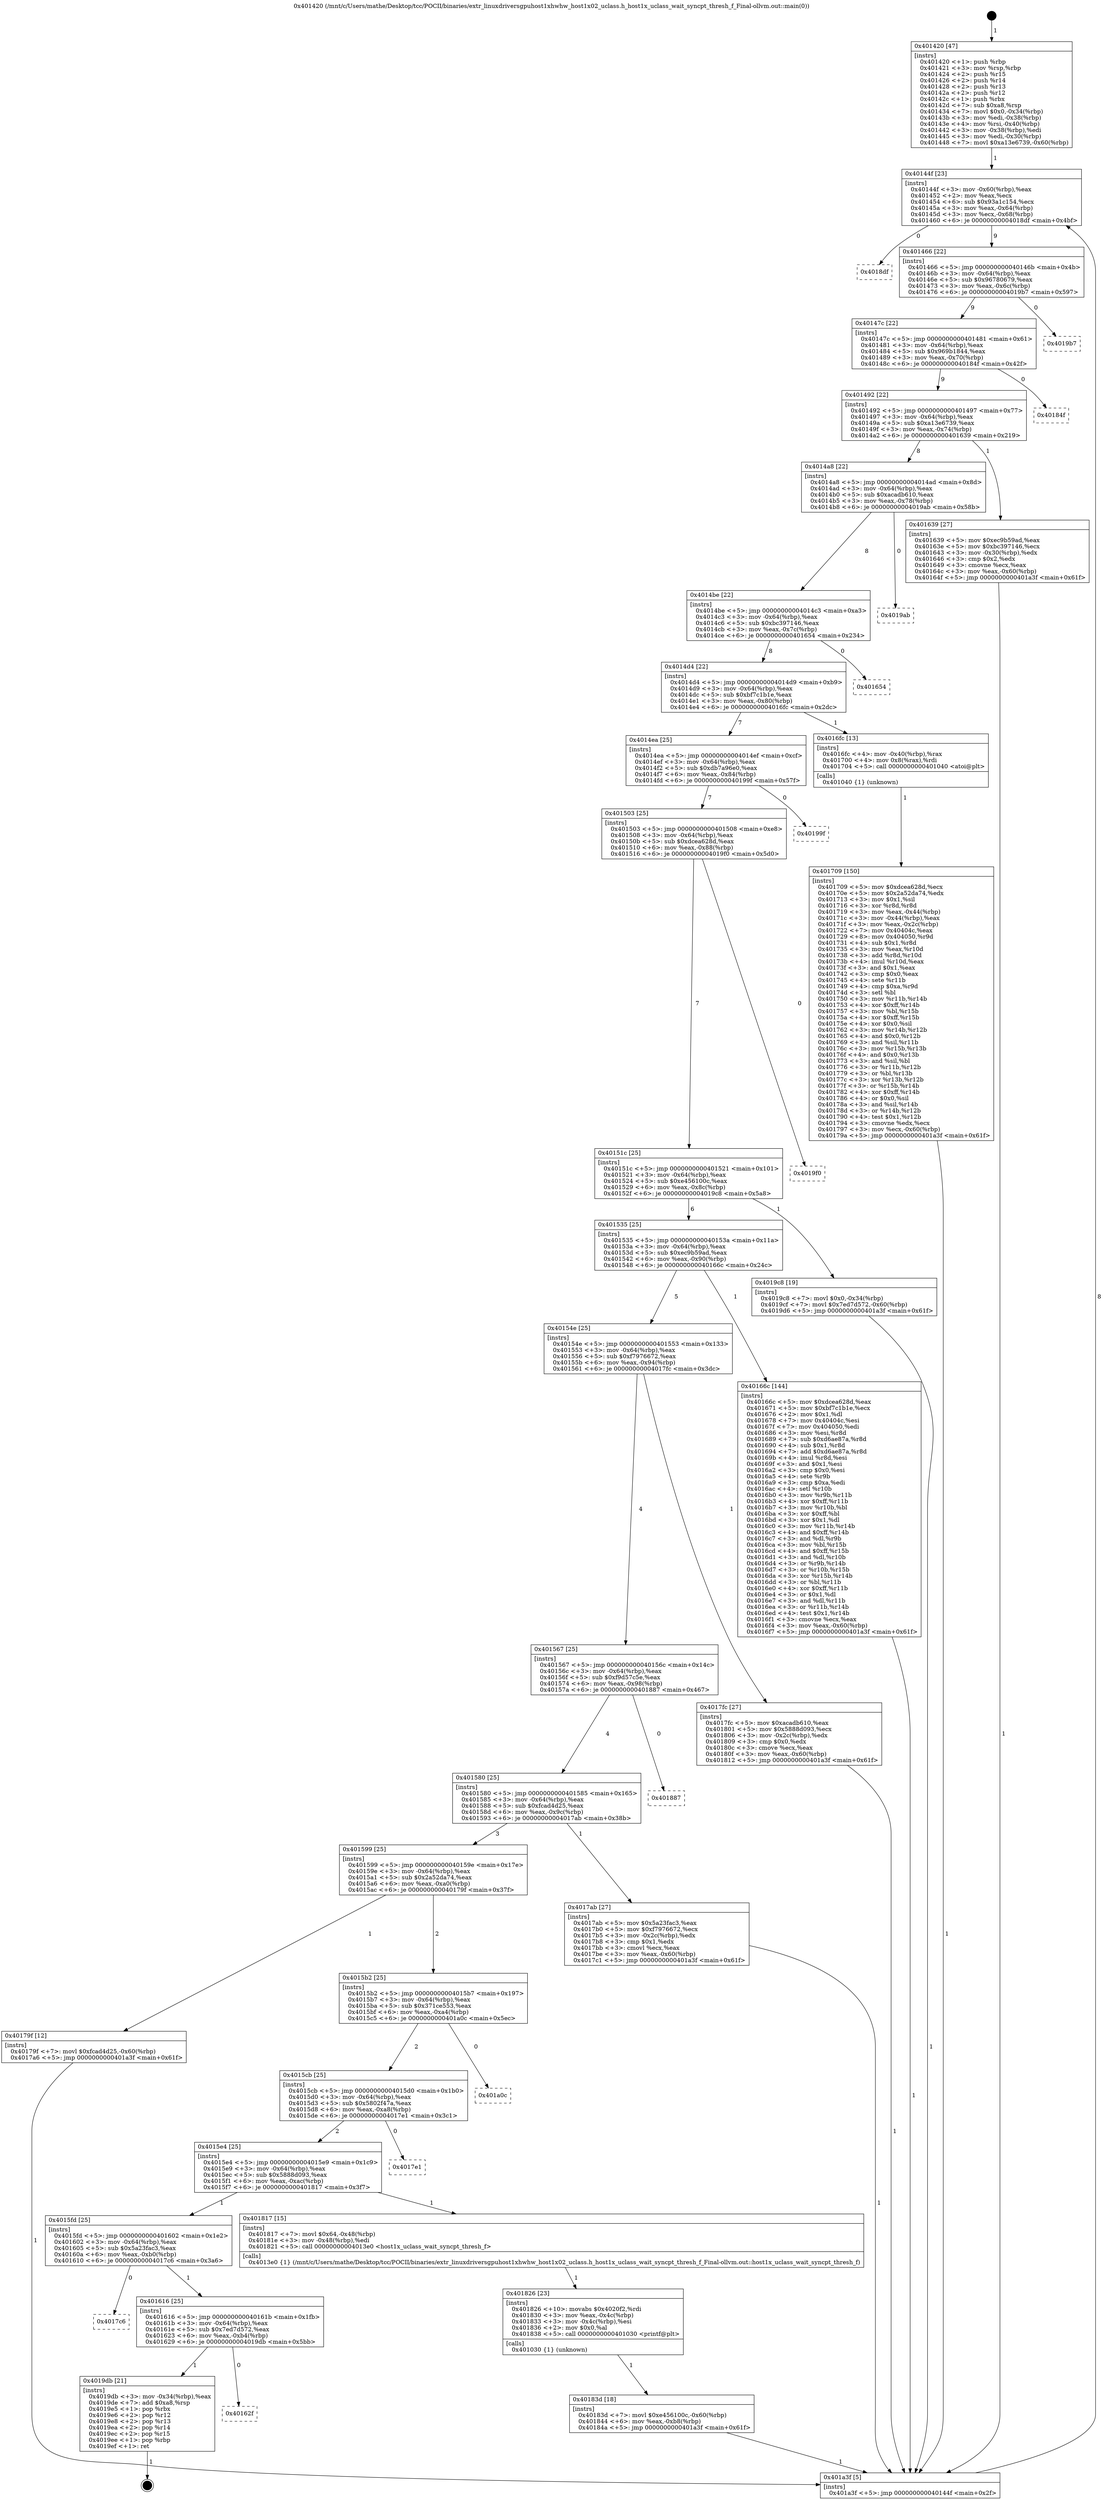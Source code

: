 digraph "0x401420" {
  label = "0x401420 (/mnt/c/Users/mathe/Desktop/tcc/POCII/binaries/extr_linuxdriversgpuhost1xhwhw_host1x02_uclass.h_host1x_uclass_wait_syncpt_thresh_f_Final-ollvm.out::main(0))"
  labelloc = "t"
  node[shape=record]

  Entry [label="",width=0.3,height=0.3,shape=circle,fillcolor=black,style=filled]
  "0x40144f" [label="{
     0x40144f [23]\l
     | [instrs]\l
     &nbsp;&nbsp;0x40144f \<+3\>: mov -0x60(%rbp),%eax\l
     &nbsp;&nbsp;0x401452 \<+2\>: mov %eax,%ecx\l
     &nbsp;&nbsp;0x401454 \<+6\>: sub $0x93a1c154,%ecx\l
     &nbsp;&nbsp;0x40145a \<+3\>: mov %eax,-0x64(%rbp)\l
     &nbsp;&nbsp;0x40145d \<+3\>: mov %ecx,-0x68(%rbp)\l
     &nbsp;&nbsp;0x401460 \<+6\>: je 00000000004018df \<main+0x4bf\>\l
  }"]
  "0x4018df" [label="{
     0x4018df\l
  }", style=dashed]
  "0x401466" [label="{
     0x401466 [22]\l
     | [instrs]\l
     &nbsp;&nbsp;0x401466 \<+5\>: jmp 000000000040146b \<main+0x4b\>\l
     &nbsp;&nbsp;0x40146b \<+3\>: mov -0x64(%rbp),%eax\l
     &nbsp;&nbsp;0x40146e \<+5\>: sub $0x96780679,%eax\l
     &nbsp;&nbsp;0x401473 \<+3\>: mov %eax,-0x6c(%rbp)\l
     &nbsp;&nbsp;0x401476 \<+6\>: je 00000000004019b7 \<main+0x597\>\l
  }"]
  Exit [label="",width=0.3,height=0.3,shape=circle,fillcolor=black,style=filled,peripheries=2]
  "0x4019b7" [label="{
     0x4019b7\l
  }", style=dashed]
  "0x40147c" [label="{
     0x40147c [22]\l
     | [instrs]\l
     &nbsp;&nbsp;0x40147c \<+5\>: jmp 0000000000401481 \<main+0x61\>\l
     &nbsp;&nbsp;0x401481 \<+3\>: mov -0x64(%rbp),%eax\l
     &nbsp;&nbsp;0x401484 \<+5\>: sub $0x969b1844,%eax\l
     &nbsp;&nbsp;0x401489 \<+3\>: mov %eax,-0x70(%rbp)\l
     &nbsp;&nbsp;0x40148c \<+6\>: je 000000000040184f \<main+0x42f\>\l
  }"]
  "0x40162f" [label="{
     0x40162f\l
  }", style=dashed]
  "0x40184f" [label="{
     0x40184f\l
  }", style=dashed]
  "0x401492" [label="{
     0x401492 [22]\l
     | [instrs]\l
     &nbsp;&nbsp;0x401492 \<+5\>: jmp 0000000000401497 \<main+0x77\>\l
     &nbsp;&nbsp;0x401497 \<+3\>: mov -0x64(%rbp),%eax\l
     &nbsp;&nbsp;0x40149a \<+5\>: sub $0xa13e6739,%eax\l
     &nbsp;&nbsp;0x40149f \<+3\>: mov %eax,-0x74(%rbp)\l
     &nbsp;&nbsp;0x4014a2 \<+6\>: je 0000000000401639 \<main+0x219\>\l
  }"]
  "0x4019db" [label="{
     0x4019db [21]\l
     | [instrs]\l
     &nbsp;&nbsp;0x4019db \<+3\>: mov -0x34(%rbp),%eax\l
     &nbsp;&nbsp;0x4019de \<+7\>: add $0xa8,%rsp\l
     &nbsp;&nbsp;0x4019e5 \<+1\>: pop %rbx\l
     &nbsp;&nbsp;0x4019e6 \<+2\>: pop %r12\l
     &nbsp;&nbsp;0x4019e8 \<+2\>: pop %r13\l
     &nbsp;&nbsp;0x4019ea \<+2\>: pop %r14\l
     &nbsp;&nbsp;0x4019ec \<+2\>: pop %r15\l
     &nbsp;&nbsp;0x4019ee \<+1\>: pop %rbp\l
     &nbsp;&nbsp;0x4019ef \<+1\>: ret\l
  }"]
  "0x401639" [label="{
     0x401639 [27]\l
     | [instrs]\l
     &nbsp;&nbsp;0x401639 \<+5\>: mov $0xec9b59ad,%eax\l
     &nbsp;&nbsp;0x40163e \<+5\>: mov $0xbc397146,%ecx\l
     &nbsp;&nbsp;0x401643 \<+3\>: mov -0x30(%rbp),%edx\l
     &nbsp;&nbsp;0x401646 \<+3\>: cmp $0x2,%edx\l
     &nbsp;&nbsp;0x401649 \<+3\>: cmovne %ecx,%eax\l
     &nbsp;&nbsp;0x40164c \<+3\>: mov %eax,-0x60(%rbp)\l
     &nbsp;&nbsp;0x40164f \<+5\>: jmp 0000000000401a3f \<main+0x61f\>\l
  }"]
  "0x4014a8" [label="{
     0x4014a8 [22]\l
     | [instrs]\l
     &nbsp;&nbsp;0x4014a8 \<+5\>: jmp 00000000004014ad \<main+0x8d\>\l
     &nbsp;&nbsp;0x4014ad \<+3\>: mov -0x64(%rbp),%eax\l
     &nbsp;&nbsp;0x4014b0 \<+5\>: sub $0xacadb610,%eax\l
     &nbsp;&nbsp;0x4014b5 \<+3\>: mov %eax,-0x78(%rbp)\l
     &nbsp;&nbsp;0x4014b8 \<+6\>: je 00000000004019ab \<main+0x58b\>\l
  }"]
  "0x401a3f" [label="{
     0x401a3f [5]\l
     | [instrs]\l
     &nbsp;&nbsp;0x401a3f \<+5\>: jmp 000000000040144f \<main+0x2f\>\l
  }"]
  "0x401420" [label="{
     0x401420 [47]\l
     | [instrs]\l
     &nbsp;&nbsp;0x401420 \<+1\>: push %rbp\l
     &nbsp;&nbsp;0x401421 \<+3\>: mov %rsp,%rbp\l
     &nbsp;&nbsp;0x401424 \<+2\>: push %r15\l
     &nbsp;&nbsp;0x401426 \<+2\>: push %r14\l
     &nbsp;&nbsp;0x401428 \<+2\>: push %r13\l
     &nbsp;&nbsp;0x40142a \<+2\>: push %r12\l
     &nbsp;&nbsp;0x40142c \<+1\>: push %rbx\l
     &nbsp;&nbsp;0x40142d \<+7\>: sub $0xa8,%rsp\l
     &nbsp;&nbsp;0x401434 \<+7\>: movl $0x0,-0x34(%rbp)\l
     &nbsp;&nbsp;0x40143b \<+3\>: mov %edi,-0x38(%rbp)\l
     &nbsp;&nbsp;0x40143e \<+4\>: mov %rsi,-0x40(%rbp)\l
     &nbsp;&nbsp;0x401442 \<+3\>: mov -0x38(%rbp),%edi\l
     &nbsp;&nbsp;0x401445 \<+3\>: mov %edi,-0x30(%rbp)\l
     &nbsp;&nbsp;0x401448 \<+7\>: movl $0xa13e6739,-0x60(%rbp)\l
  }"]
  "0x401616" [label="{
     0x401616 [25]\l
     | [instrs]\l
     &nbsp;&nbsp;0x401616 \<+5\>: jmp 000000000040161b \<main+0x1fb\>\l
     &nbsp;&nbsp;0x40161b \<+3\>: mov -0x64(%rbp),%eax\l
     &nbsp;&nbsp;0x40161e \<+5\>: sub $0x7ed7d572,%eax\l
     &nbsp;&nbsp;0x401623 \<+6\>: mov %eax,-0xb4(%rbp)\l
     &nbsp;&nbsp;0x401629 \<+6\>: je 00000000004019db \<main+0x5bb\>\l
  }"]
  "0x4019ab" [label="{
     0x4019ab\l
  }", style=dashed]
  "0x4014be" [label="{
     0x4014be [22]\l
     | [instrs]\l
     &nbsp;&nbsp;0x4014be \<+5\>: jmp 00000000004014c3 \<main+0xa3\>\l
     &nbsp;&nbsp;0x4014c3 \<+3\>: mov -0x64(%rbp),%eax\l
     &nbsp;&nbsp;0x4014c6 \<+5\>: sub $0xbc397146,%eax\l
     &nbsp;&nbsp;0x4014cb \<+3\>: mov %eax,-0x7c(%rbp)\l
     &nbsp;&nbsp;0x4014ce \<+6\>: je 0000000000401654 \<main+0x234\>\l
  }"]
  "0x4017c6" [label="{
     0x4017c6\l
  }", style=dashed]
  "0x401654" [label="{
     0x401654\l
  }", style=dashed]
  "0x4014d4" [label="{
     0x4014d4 [22]\l
     | [instrs]\l
     &nbsp;&nbsp;0x4014d4 \<+5\>: jmp 00000000004014d9 \<main+0xb9\>\l
     &nbsp;&nbsp;0x4014d9 \<+3\>: mov -0x64(%rbp),%eax\l
     &nbsp;&nbsp;0x4014dc \<+5\>: sub $0xbf7c1b1e,%eax\l
     &nbsp;&nbsp;0x4014e1 \<+3\>: mov %eax,-0x80(%rbp)\l
     &nbsp;&nbsp;0x4014e4 \<+6\>: je 00000000004016fc \<main+0x2dc\>\l
  }"]
  "0x40183d" [label="{
     0x40183d [18]\l
     | [instrs]\l
     &nbsp;&nbsp;0x40183d \<+7\>: movl $0xe456100c,-0x60(%rbp)\l
     &nbsp;&nbsp;0x401844 \<+6\>: mov %eax,-0xb8(%rbp)\l
     &nbsp;&nbsp;0x40184a \<+5\>: jmp 0000000000401a3f \<main+0x61f\>\l
  }"]
  "0x4016fc" [label="{
     0x4016fc [13]\l
     | [instrs]\l
     &nbsp;&nbsp;0x4016fc \<+4\>: mov -0x40(%rbp),%rax\l
     &nbsp;&nbsp;0x401700 \<+4\>: mov 0x8(%rax),%rdi\l
     &nbsp;&nbsp;0x401704 \<+5\>: call 0000000000401040 \<atoi@plt\>\l
     | [calls]\l
     &nbsp;&nbsp;0x401040 \{1\} (unknown)\l
  }"]
  "0x4014ea" [label="{
     0x4014ea [25]\l
     | [instrs]\l
     &nbsp;&nbsp;0x4014ea \<+5\>: jmp 00000000004014ef \<main+0xcf\>\l
     &nbsp;&nbsp;0x4014ef \<+3\>: mov -0x64(%rbp),%eax\l
     &nbsp;&nbsp;0x4014f2 \<+5\>: sub $0xdb7a96e0,%eax\l
     &nbsp;&nbsp;0x4014f7 \<+6\>: mov %eax,-0x84(%rbp)\l
     &nbsp;&nbsp;0x4014fd \<+6\>: je 000000000040199f \<main+0x57f\>\l
  }"]
  "0x401826" [label="{
     0x401826 [23]\l
     | [instrs]\l
     &nbsp;&nbsp;0x401826 \<+10\>: movabs $0x4020f2,%rdi\l
     &nbsp;&nbsp;0x401830 \<+3\>: mov %eax,-0x4c(%rbp)\l
     &nbsp;&nbsp;0x401833 \<+3\>: mov -0x4c(%rbp),%esi\l
     &nbsp;&nbsp;0x401836 \<+2\>: mov $0x0,%al\l
     &nbsp;&nbsp;0x401838 \<+5\>: call 0000000000401030 \<printf@plt\>\l
     | [calls]\l
     &nbsp;&nbsp;0x401030 \{1\} (unknown)\l
  }"]
  "0x40199f" [label="{
     0x40199f\l
  }", style=dashed]
  "0x401503" [label="{
     0x401503 [25]\l
     | [instrs]\l
     &nbsp;&nbsp;0x401503 \<+5\>: jmp 0000000000401508 \<main+0xe8\>\l
     &nbsp;&nbsp;0x401508 \<+3\>: mov -0x64(%rbp),%eax\l
     &nbsp;&nbsp;0x40150b \<+5\>: sub $0xdcea628d,%eax\l
     &nbsp;&nbsp;0x401510 \<+6\>: mov %eax,-0x88(%rbp)\l
     &nbsp;&nbsp;0x401516 \<+6\>: je 00000000004019f0 \<main+0x5d0\>\l
  }"]
  "0x4015fd" [label="{
     0x4015fd [25]\l
     | [instrs]\l
     &nbsp;&nbsp;0x4015fd \<+5\>: jmp 0000000000401602 \<main+0x1e2\>\l
     &nbsp;&nbsp;0x401602 \<+3\>: mov -0x64(%rbp),%eax\l
     &nbsp;&nbsp;0x401605 \<+5\>: sub $0x5a23fac3,%eax\l
     &nbsp;&nbsp;0x40160a \<+6\>: mov %eax,-0xb0(%rbp)\l
     &nbsp;&nbsp;0x401610 \<+6\>: je 00000000004017c6 \<main+0x3a6\>\l
  }"]
  "0x4019f0" [label="{
     0x4019f0\l
  }", style=dashed]
  "0x40151c" [label="{
     0x40151c [25]\l
     | [instrs]\l
     &nbsp;&nbsp;0x40151c \<+5\>: jmp 0000000000401521 \<main+0x101\>\l
     &nbsp;&nbsp;0x401521 \<+3\>: mov -0x64(%rbp),%eax\l
     &nbsp;&nbsp;0x401524 \<+5\>: sub $0xe456100c,%eax\l
     &nbsp;&nbsp;0x401529 \<+6\>: mov %eax,-0x8c(%rbp)\l
     &nbsp;&nbsp;0x40152f \<+6\>: je 00000000004019c8 \<main+0x5a8\>\l
  }"]
  "0x401817" [label="{
     0x401817 [15]\l
     | [instrs]\l
     &nbsp;&nbsp;0x401817 \<+7\>: movl $0x64,-0x48(%rbp)\l
     &nbsp;&nbsp;0x40181e \<+3\>: mov -0x48(%rbp),%edi\l
     &nbsp;&nbsp;0x401821 \<+5\>: call 00000000004013e0 \<host1x_uclass_wait_syncpt_thresh_f\>\l
     | [calls]\l
     &nbsp;&nbsp;0x4013e0 \{1\} (/mnt/c/Users/mathe/Desktop/tcc/POCII/binaries/extr_linuxdriversgpuhost1xhwhw_host1x02_uclass.h_host1x_uclass_wait_syncpt_thresh_f_Final-ollvm.out::host1x_uclass_wait_syncpt_thresh_f)\l
  }"]
  "0x4019c8" [label="{
     0x4019c8 [19]\l
     | [instrs]\l
     &nbsp;&nbsp;0x4019c8 \<+7\>: movl $0x0,-0x34(%rbp)\l
     &nbsp;&nbsp;0x4019cf \<+7\>: movl $0x7ed7d572,-0x60(%rbp)\l
     &nbsp;&nbsp;0x4019d6 \<+5\>: jmp 0000000000401a3f \<main+0x61f\>\l
  }"]
  "0x401535" [label="{
     0x401535 [25]\l
     | [instrs]\l
     &nbsp;&nbsp;0x401535 \<+5\>: jmp 000000000040153a \<main+0x11a\>\l
     &nbsp;&nbsp;0x40153a \<+3\>: mov -0x64(%rbp),%eax\l
     &nbsp;&nbsp;0x40153d \<+5\>: sub $0xec9b59ad,%eax\l
     &nbsp;&nbsp;0x401542 \<+6\>: mov %eax,-0x90(%rbp)\l
     &nbsp;&nbsp;0x401548 \<+6\>: je 000000000040166c \<main+0x24c\>\l
  }"]
  "0x4015e4" [label="{
     0x4015e4 [25]\l
     | [instrs]\l
     &nbsp;&nbsp;0x4015e4 \<+5\>: jmp 00000000004015e9 \<main+0x1c9\>\l
     &nbsp;&nbsp;0x4015e9 \<+3\>: mov -0x64(%rbp),%eax\l
     &nbsp;&nbsp;0x4015ec \<+5\>: sub $0x5888d093,%eax\l
     &nbsp;&nbsp;0x4015f1 \<+6\>: mov %eax,-0xac(%rbp)\l
     &nbsp;&nbsp;0x4015f7 \<+6\>: je 0000000000401817 \<main+0x3f7\>\l
  }"]
  "0x40166c" [label="{
     0x40166c [144]\l
     | [instrs]\l
     &nbsp;&nbsp;0x40166c \<+5\>: mov $0xdcea628d,%eax\l
     &nbsp;&nbsp;0x401671 \<+5\>: mov $0xbf7c1b1e,%ecx\l
     &nbsp;&nbsp;0x401676 \<+2\>: mov $0x1,%dl\l
     &nbsp;&nbsp;0x401678 \<+7\>: mov 0x40404c,%esi\l
     &nbsp;&nbsp;0x40167f \<+7\>: mov 0x404050,%edi\l
     &nbsp;&nbsp;0x401686 \<+3\>: mov %esi,%r8d\l
     &nbsp;&nbsp;0x401689 \<+7\>: sub $0xd6ae87a,%r8d\l
     &nbsp;&nbsp;0x401690 \<+4\>: sub $0x1,%r8d\l
     &nbsp;&nbsp;0x401694 \<+7\>: add $0xd6ae87a,%r8d\l
     &nbsp;&nbsp;0x40169b \<+4\>: imul %r8d,%esi\l
     &nbsp;&nbsp;0x40169f \<+3\>: and $0x1,%esi\l
     &nbsp;&nbsp;0x4016a2 \<+3\>: cmp $0x0,%esi\l
     &nbsp;&nbsp;0x4016a5 \<+4\>: sete %r9b\l
     &nbsp;&nbsp;0x4016a9 \<+3\>: cmp $0xa,%edi\l
     &nbsp;&nbsp;0x4016ac \<+4\>: setl %r10b\l
     &nbsp;&nbsp;0x4016b0 \<+3\>: mov %r9b,%r11b\l
     &nbsp;&nbsp;0x4016b3 \<+4\>: xor $0xff,%r11b\l
     &nbsp;&nbsp;0x4016b7 \<+3\>: mov %r10b,%bl\l
     &nbsp;&nbsp;0x4016ba \<+3\>: xor $0xff,%bl\l
     &nbsp;&nbsp;0x4016bd \<+3\>: xor $0x1,%dl\l
     &nbsp;&nbsp;0x4016c0 \<+3\>: mov %r11b,%r14b\l
     &nbsp;&nbsp;0x4016c3 \<+4\>: and $0xff,%r14b\l
     &nbsp;&nbsp;0x4016c7 \<+3\>: and %dl,%r9b\l
     &nbsp;&nbsp;0x4016ca \<+3\>: mov %bl,%r15b\l
     &nbsp;&nbsp;0x4016cd \<+4\>: and $0xff,%r15b\l
     &nbsp;&nbsp;0x4016d1 \<+3\>: and %dl,%r10b\l
     &nbsp;&nbsp;0x4016d4 \<+3\>: or %r9b,%r14b\l
     &nbsp;&nbsp;0x4016d7 \<+3\>: or %r10b,%r15b\l
     &nbsp;&nbsp;0x4016da \<+3\>: xor %r15b,%r14b\l
     &nbsp;&nbsp;0x4016dd \<+3\>: or %bl,%r11b\l
     &nbsp;&nbsp;0x4016e0 \<+4\>: xor $0xff,%r11b\l
     &nbsp;&nbsp;0x4016e4 \<+3\>: or $0x1,%dl\l
     &nbsp;&nbsp;0x4016e7 \<+3\>: and %dl,%r11b\l
     &nbsp;&nbsp;0x4016ea \<+3\>: or %r11b,%r14b\l
     &nbsp;&nbsp;0x4016ed \<+4\>: test $0x1,%r14b\l
     &nbsp;&nbsp;0x4016f1 \<+3\>: cmovne %ecx,%eax\l
     &nbsp;&nbsp;0x4016f4 \<+3\>: mov %eax,-0x60(%rbp)\l
     &nbsp;&nbsp;0x4016f7 \<+5\>: jmp 0000000000401a3f \<main+0x61f\>\l
  }"]
  "0x40154e" [label="{
     0x40154e [25]\l
     | [instrs]\l
     &nbsp;&nbsp;0x40154e \<+5\>: jmp 0000000000401553 \<main+0x133\>\l
     &nbsp;&nbsp;0x401553 \<+3\>: mov -0x64(%rbp),%eax\l
     &nbsp;&nbsp;0x401556 \<+5\>: sub $0xf7976672,%eax\l
     &nbsp;&nbsp;0x40155b \<+6\>: mov %eax,-0x94(%rbp)\l
     &nbsp;&nbsp;0x401561 \<+6\>: je 00000000004017fc \<main+0x3dc\>\l
  }"]
  "0x401709" [label="{
     0x401709 [150]\l
     | [instrs]\l
     &nbsp;&nbsp;0x401709 \<+5\>: mov $0xdcea628d,%ecx\l
     &nbsp;&nbsp;0x40170e \<+5\>: mov $0x2a52da74,%edx\l
     &nbsp;&nbsp;0x401713 \<+3\>: mov $0x1,%sil\l
     &nbsp;&nbsp;0x401716 \<+3\>: xor %r8d,%r8d\l
     &nbsp;&nbsp;0x401719 \<+3\>: mov %eax,-0x44(%rbp)\l
     &nbsp;&nbsp;0x40171c \<+3\>: mov -0x44(%rbp),%eax\l
     &nbsp;&nbsp;0x40171f \<+3\>: mov %eax,-0x2c(%rbp)\l
     &nbsp;&nbsp;0x401722 \<+7\>: mov 0x40404c,%eax\l
     &nbsp;&nbsp;0x401729 \<+8\>: mov 0x404050,%r9d\l
     &nbsp;&nbsp;0x401731 \<+4\>: sub $0x1,%r8d\l
     &nbsp;&nbsp;0x401735 \<+3\>: mov %eax,%r10d\l
     &nbsp;&nbsp;0x401738 \<+3\>: add %r8d,%r10d\l
     &nbsp;&nbsp;0x40173b \<+4\>: imul %r10d,%eax\l
     &nbsp;&nbsp;0x40173f \<+3\>: and $0x1,%eax\l
     &nbsp;&nbsp;0x401742 \<+3\>: cmp $0x0,%eax\l
     &nbsp;&nbsp;0x401745 \<+4\>: sete %r11b\l
     &nbsp;&nbsp;0x401749 \<+4\>: cmp $0xa,%r9d\l
     &nbsp;&nbsp;0x40174d \<+3\>: setl %bl\l
     &nbsp;&nbsp;0x401750 \<+3\>: mov %r11b,%r14b\l
     &nbsp;&nbsp;0x401753 \<+4\>: xor $0xff,%r14b\l
     &nbsp;&nbsp;0x401757 \<+3\>: mov %bl,%r15b\l
     &nbsp;&nbsp;0x40175a \<+4\>: xor $0xff,%r15b\l
     &nbsp;&nbsp;0x40175e \<+4\>: xor $0x0,%sil\l
     &nbsp;&nbsp;0x401762 \<+3\>: mov %r14b,%r12b\l
     &nbsp;&nbsp;0x401765 \<+4\>: and $0x0,%r12b\l
     &nbsp;&nbsp;0x401769 \<+3\>: and %sil,%r11b\l
     &nbsp;&nbsp;0x40176c \<+3\>: mov %r15b,%r13b\l
     &nbsp;&nbsp;0x40176f \<+4\>: and $0x0,%r13b\l
     &nbsp;&nbsp;0x401773 \<+3\>: and %sil,%bl\l
     &nbsp;&nbsp;0x401776 \<+3\>: or %r11b,%r12b\l
     &nbsp;&nbsp;0x401779 \<+3\>: or %bl,%r13b\l
     &nbsp;&nbsp;0x40177c \<+3\>: xor %r13b,%r12b\l
     &nbsp;&nbsp;0x40177f \<+3\>: or %r15b,%r14b\l
     &nbsp;&nbsp;0x401782 \<+4\>: xor $0xff,%r14b\l
     &nbsp;&nbsp;0x401786 \<+4\>: or $0x0,%sil\l
     &nbsp;&nbsp;0x40178a \<+3\>: and %sil,%r14b\l
     &nbsp;&nbsp;0x40178d \<+3\>: or %r14b,%r12b\l
     &nbsp;&nbsp;0x401790 \<+4\>: test $0x1,%r12b\l
     &nbsp;&nbsp;0x401794 \<+3\>: cmovne %edx,%ecx\l
     &nbsp;&nbsp;0x401797 \<+3\>: mov %ecx,-0x60(%rbp)\l
     &nbsp;&nbsp;0x40179a \<+5\>: jmp 0000000000401a3f \<main+0x61f\>\l
  }"]
  "0x4017e1" [label="{
     0x4017e1\l
  }", style=dashed]
  "0x4017fc" [label="{
     0x4017fc [27]\l
     | [instrs]\l
     &nbsp;&nbsp;0x4017fc \<+5\>: mov $0xacadb610,%eax\l
     &nbsp;&nbsp;0x401801 \<+5\>: mov $0x5888d093,%ecx\l
     &nbsp;&nbsp;0x401806 \<+3\>: mov -0x2c(%rbp),%edx\l
     &nbsp;&nbsp;0x401809 \<+3\>: cmp $0x0,%edx\l
     &nbsp;&nbsp;0x40180c \<+3\>: cmove %ecx,%eax\l
     &nbsp;&nbsp;0x40180f \<+3\>: mov %eax,-0x60(%rbp)\l
     &nbsp;&nbsp;0x401812 \<+5\>: jmp 0000000000401a3f \<main+0x61f\>\l
  }"]
  "0x401567" [label="{
     0x401567 [25]\l
     | [instrs]\l
     &nbsp;&nbsp;0x401567 \<+5\>: jmp 000000000040156c \<main+0x14c\>\l
     &nbsp;&nbsp;0x40156c \<+3\>: mov -0x64(%rbp),%eax\l
     &nbsp;&nbsp;0x40156f \<+5\>: sub $0xf9d57c5e,%eax\l
     &nbsp;&nbsp;0x401574 \<+6\>: mov %eax,-0x98(%rbp)\l
     &nbsp;&nbsp;0x40157a \<+6\>: je 0000000000401887 \<main+0x467\>\l
  }"]
  "0x4015cb" [label="{
     0x4015cb [25]\l
     | [instrs]\l
     &nbsp;&nbsp;0x4015cb \<+5\>: jmp 00000000004015d0 \<main+0x1b0\>\l
     &nbsp;&nbsp;0x4015d0 \<+3\>: mov -0x64(%rbp),%eax\l
     &nbsp;&nbsp;0x4015d3 \<+5\>: sub $0x5802f47a,%eax\l
     &nbsp;&nbsp;0x4015d8 \<+6\>: mov %eax,-0xa8(%rbp)\l
     &nbsp;&nbsp;0x4015de \<+6\>: je 00000000004017e1 \<main+0x3c1\>\l
  }"]
  "0x401887" [label="{
     0x401887\l
  }", style=dashed]
  "0x401580" [label="{
     0x401580 [25]\l
     | [instrs]\l
     &nbsp;&nbsp;0x401580 \<+5\>: jmp 0000000000401585 \<main+0x165\>\l
     &nbsp;&nbsp;0x401585 \<+3\>: mov -0x64(%rbp),%eax\l
     &nbsp;&nbsp;0x401588 \<+5\>: sub $0xfcad4d25,%eax\l
     &nbsp;&nbsp;0x40158d \<+6\>: mov %eax,-0x9c(%rbp)\l
     &nbsp;&nbsp;0x401593 \<+6\>: je 00000000004017ab \<main+0x38b\>\l
  }"]
  "0x401a0c" [label="{
     0x401a0c\l
  }", style=dashed]
  "0x4017ab" [label="{
     0x4017ab [27]\l
     | [instrs]\l
     &nbsp;&nbsp;0x4017ab \<+5\>: mov $0x5a23fac3,%eax\l
     &nbsp;&nbsp;0x4017b0 \<+5\>: mov $0xf7976672,%ecx\l
     &nbsp;&nbsp;0x4017b5 \<+3\>: mov -0x2c(%rbp),%edx\l
     &nbsp;&nbsp;0x4017b8 \<+3\>: cmp $0x1,%edx\l
     &nbsp;&nbsp;0x4017bb \<+3\>: cmovl %ecx,%eax\l
     &nbsp;&nbsp;0x4017be \<+3\>: mov %eax,-0x60(%rbp)\l
     &nbsp;&nbsp;0x4017c1 \<+5\>: jmp 0000000000401a3f \<main+0x61f\>\l
  }"]
  "0x401599" [label="{
     0x401599 [25]\l
     | [instrs]\l
     &nbsp;&nbsp;0x401599 \<+5\>: jmp 000000000040159e \<main+0x17e\>\l
     &nbsp;&nbsp;0x40159e \<+3\>: mov -0x64(%rbp),%eax\l
     &nbsp;&nbsp;0x4015a1 \<+5\>: sub $0x2a52da74,%eax\l
     &nbsp;&nbsp;0x4015a6 \<+6\>: mov %eax,-0xa0(%rbp)\l
     &nbsp;&nbsp;0x4015ac \<+6\>: je 000000000040179f \<main+0x37f\>\l
  }"]
  "0x4015b2" [label="{
     0x4015b2 [25]\l
     | [instrs]\l
     &nbsp;&nbsp;0x4015b2 \<+5\>: jmp 00000000004015b7 \<main+0x197\>\l
     &nbsp;&nbsp;0x4015b7 \<+3\>: mov -0x64(%rbp),%eax\l
     &nbsp;&nbsp;0x4015ba \<+5\>: sub $0x371ce553,%eax\l
     &nbsp;&nbsp;0x4015bf \<+6\>: mov %eax,-0xa4(%rbp)\l
     &nbsp;&nbsp;0x4015c5 \<+6\>: je 0000000000401a0c \<main+0x5ec\>\l
  }"]
  "0x40179f" [label="{
     0x40179f [12]\l
     | [instrs]\l
     &nbsp;&nbsp;0x40179f \<+7\>: movl $0xfcad4d25,-0x60(%rbp)\l
     &nbsp;&nbsp;0x4017a6 \<+5\>: jmp 0000000000401a3f \<main+0x61f\>\l
  }"]
  Entry -> "0x401420" [label=" 1"]
  "0x40144f" -> "0x4018df" [label=" 0"]
  "0x40144f" -> "0x401466" [label=" 9"]
  "0x4019db" -> Exit [label=" 1"]
  "0x401466" -> "0x4019b7" [label=" 0"]
  "0x401466" -> "0x40147c" [label=" 9"]
  "0x401616" -> "0x40162f" [label=" 0"]
  "0x40147c" -> "0x40184f" [label=" 0"]
  "0x40147c" -> "0x401492" [label=" 9"]
  "0x401616" -> "0x4019db" [label=" 1"]
  "0x401492" -> "0x401639" [label=" 1"]
  "0x401492" -> "0x4014a8" [label=" 8"]
  "0x401639" -> "0x401a3f" [label=" 1"]
  "0x401420" -> "0x40144f" [label=" 1"]
  "0x401a3f" -> "0x40144f" [label=" 8"]
  "0x4015fd" -> "0x401616" [label=" 1"]
  "0x4014a8" -> "0x4019ab" [label=" 0"]
  "0x4014a8" -> "0x4014be" [label=" 8"]
  "0x4015fd" -> "0x4017c6" [label=" 0"]
  "0x4014be" -> "0x401654" [label=" 0"]
  "0x4014be" -> "0x4014d4" [label=" 8"]
  "0x4019c8" -> "0x401a3f" [label=" 1"]
  "0x4014d4" -> "0x4016fc" [label=" 1"]
  "0x4014d4" -> "0x4014ea" [label=" 7"]
  "0x40183d" -> "0x401a3f" [label=" 1"]
  "0x4014ea" -> "0x40199f" [label=" 0"]
  "0x4014ea" -> "0x401503" [label=" 7"]
  "0x401826" -> "0x40183d" [label=" 1"]
  "0x401503" -> "0x4019f0" [label=" 0"]
  "0x401503" -> "0x40151c" [label=" 7"]
  "0x401817" -> "0x401826" [label=" 1"]
  "0x40151c" -> "0x4019c8" [label=" 1"]
  "0x40151c" -> "0x401535" [label=" 6"]
  "0x4015e4" -> "0x4015fd" [label=" 1"]
  "0x401535" -> "0x40166c" [label=" 1"]
  "0x401535" -> "0x40154e" [label=" 5"]
  "0x40166c" -> "0x401a3f" [label=" 1"]
  "0x4016fc" -> "0x401709" [label=" 1"]
  "0x401709" -> "0x401a3f" [label=" 1"]
  "0x4015e4" -> "0x401817" [label=" 1"]
  "0x40154e" -> "0x4017fc" [label=" 1"]
  "0x40154e" -> "0x401567" [label=" 4"]
  "0x4015cb" -> "0x4015e4" [label=" 2"]
  "0x401567" -> "0x401887" [label=" 0"]
  "0x401567" -> "0x401580" [label=" 4"]
  "0x4015cb" -> "0x4017e1" [label=" 0"]
  "0x401580" -> "0x4017ab" [label=" 1"]
  "0x401580" -> "0x401599" [label=" 3"]
  "0x4015b2" -> "0x4015cb" [label=" 2"]
  "0x401599" -> "0x40179f" [label=" 1"]
  "0x401599" -> "0x4015b2" [label=" 2"]
  "0x40179f" -> "0x401a3f" [label=" 1"]
  "0x4017ab" -> "0x401a3f" [label=" 1"]
  "0x4017fc" -> "0x401a3f" [label=" 1"]
  "0x4015b2" -> "0x401a0c" [label=" 0"]
}
